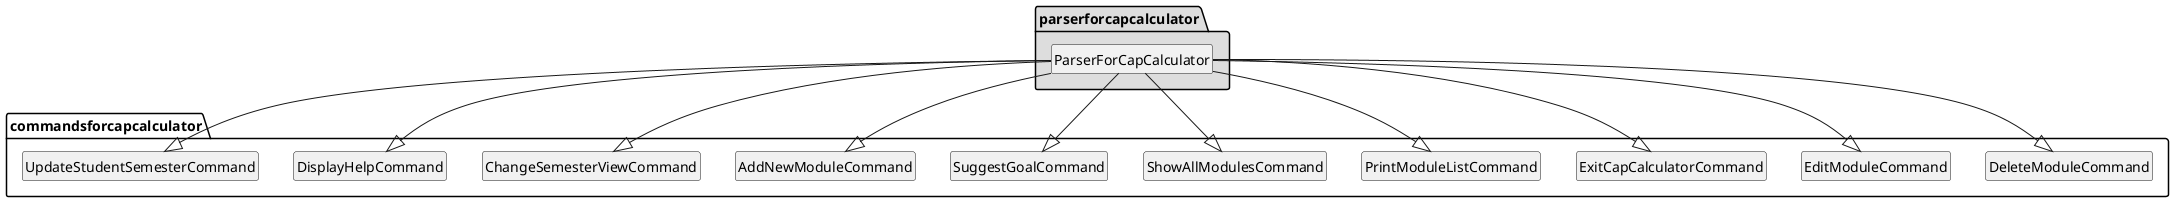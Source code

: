 @startuml
'https://plantuml.com/class-diagram
hide members
hide circle


package "commandsforcapcalculator" {
class AddNewModuleCommand
class ChangeSemesterViewCommand
class DeleteModuleCommand
class DisplayHelpCommand
class EditModuleCommand
class ExitCapCalculatorCommand
class PrintModuleListCommand
class ShowAllModulesCommand
class SuggestGoalCommand
class UpdateStudentSemesterCommand
}
package "parserforcapcalculator" #DDD {

ParserForCapCalculator --|> AddNewModuleCommand
ParserForCapCalculator --|> ChangeSemesterViewCommand
ParserForCapCalculator -left-|> DeleteModuleCommand
ParserForCapCalculator --|>DisplayHelpCommand
ParserForCapCalculator -left-|> EditModuleCommand
ParserForCapCalculator -left-|> ExitCapCalculatorCommand
ParserForCapCalculator -right-|> PrintModuleListCommand
ParserForCapCalculator -right-|> ShowAllModulesCommand
ParserForCapCalculator -right-|> SuggestGoalCommand
ParserForCapCalculator --|> UpdateStudentSemesterCommand

}


@enduml